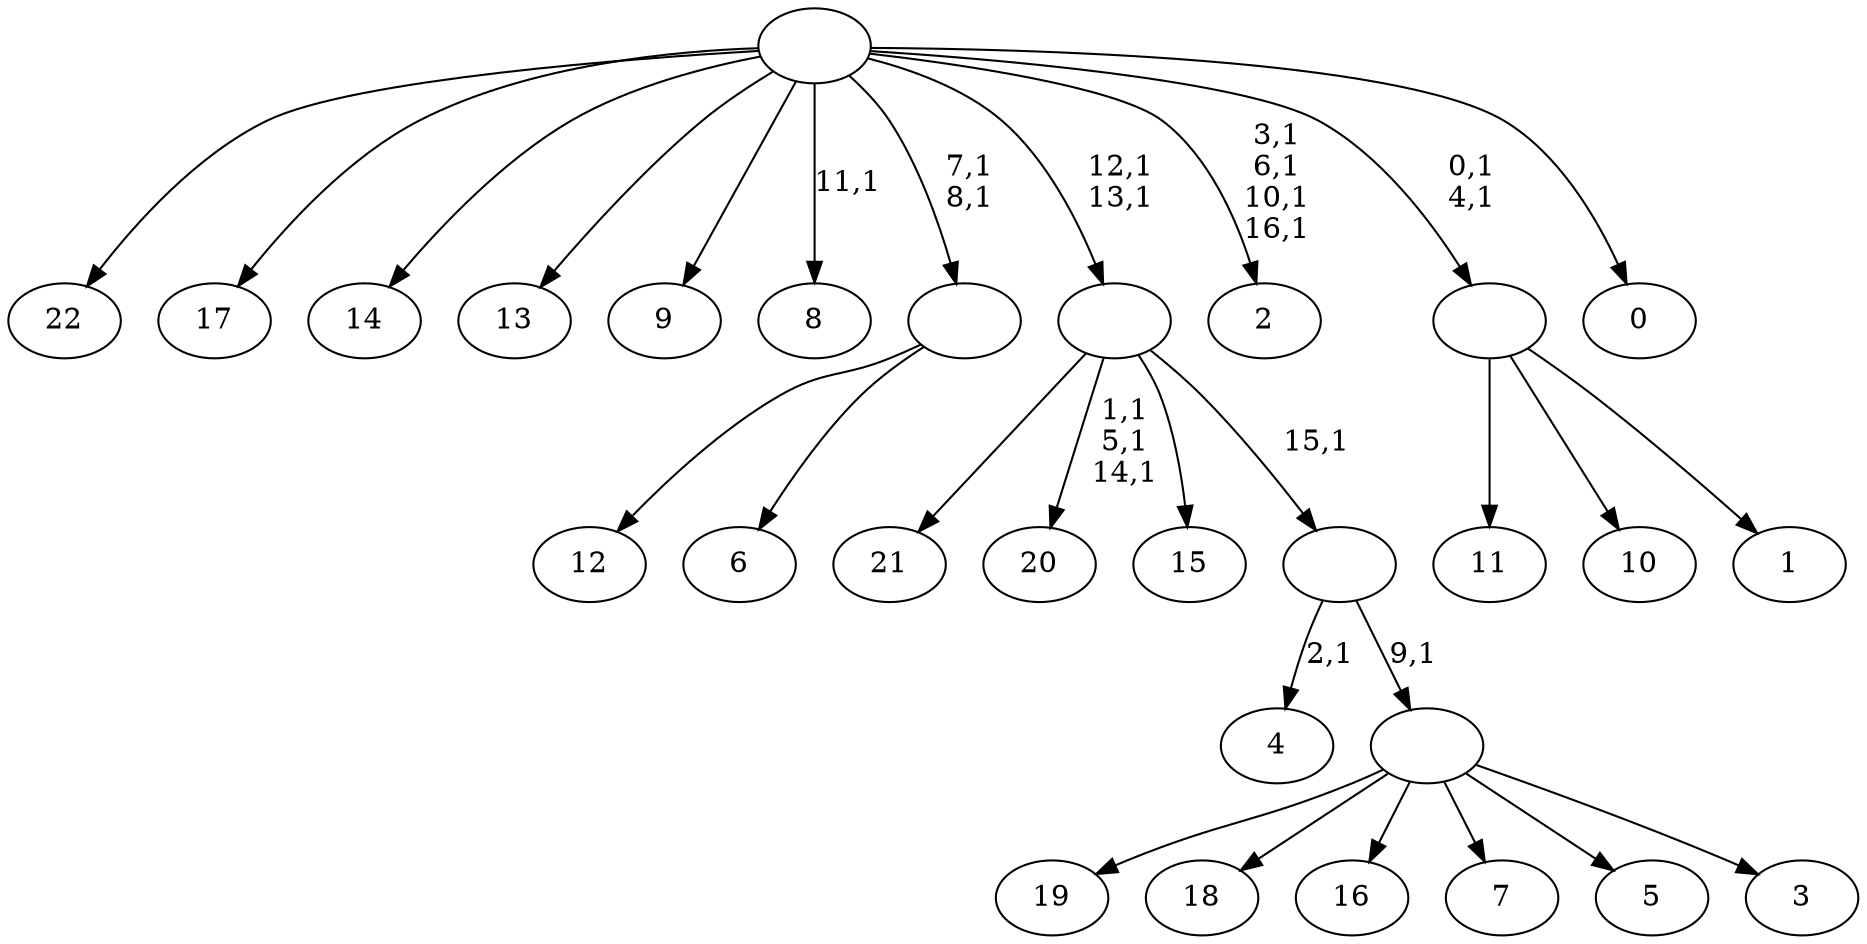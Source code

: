 digraph T {
	40 [label="22"]
	39 [label="21"]
	38 [label="20"]
	34 [label="19"]
	33 [label="18"]
	32 [label="17"]
	31 [label="16"]
	30 [label="15"]
	29 [label="14"]
	28 [label="13"]
	27 [label="12"]
	26 [label="11"]
	25 [label="10"]
	24 [label="9"]
	23 [label="8"]
	21 [label="7"]
	20 [label="6"]
	19 [label=""]
	17 [label="5"]
	16 [label="4"]
	14 [label="3"]
	13 [label=""]
	12 [label=""]
	11 [label=""]
	9 [label="2"]
	4 [label="1"]
	3 [label=""]
	1 [label="0"]
	0 [label=""]
	19 -> 27 [label=""]
	19 -> 20 [label=""]
	13 -> 34 [label=""]
	13 -> 33 [label=""]
	13 -> 31 [label=""]
	13 -> 21 [label=""]
	13 -> 17 [label=""]
	13 -> 14 [label=""]
	12 -> 16 [label="2,1"]
	12 -> 13 [label="9,1"]
	11 -> 38 [label="1,1\n5,1\n14,1"]
	11 -> 39 [label=""]
	11 -> 30 [label=""]
	11 -> 12 [label="15,1"]
	3 -> 26 [label=""]
	3 -> 25 [label=""]
	3 -> 4 [label=""]
	0 -> 3 [label="0,1\n4,1"]
	0 -> 9 [label="3,1\n6,1\n10,1\n16,1"]
	0 -> 11 [label="12,1\n13,1"]
	0 -> 19 [label="7,1\n8,1"]
	0 -> 23 [label="11,1"]
	0 -> 40 [label=""]
	0 -> 32 [label=""]
	0 -> 29 [label=""]
	0 -> 28 [label=""]
	0 -> 24 [label=""]
	0 -> 1 [label=""]
}

